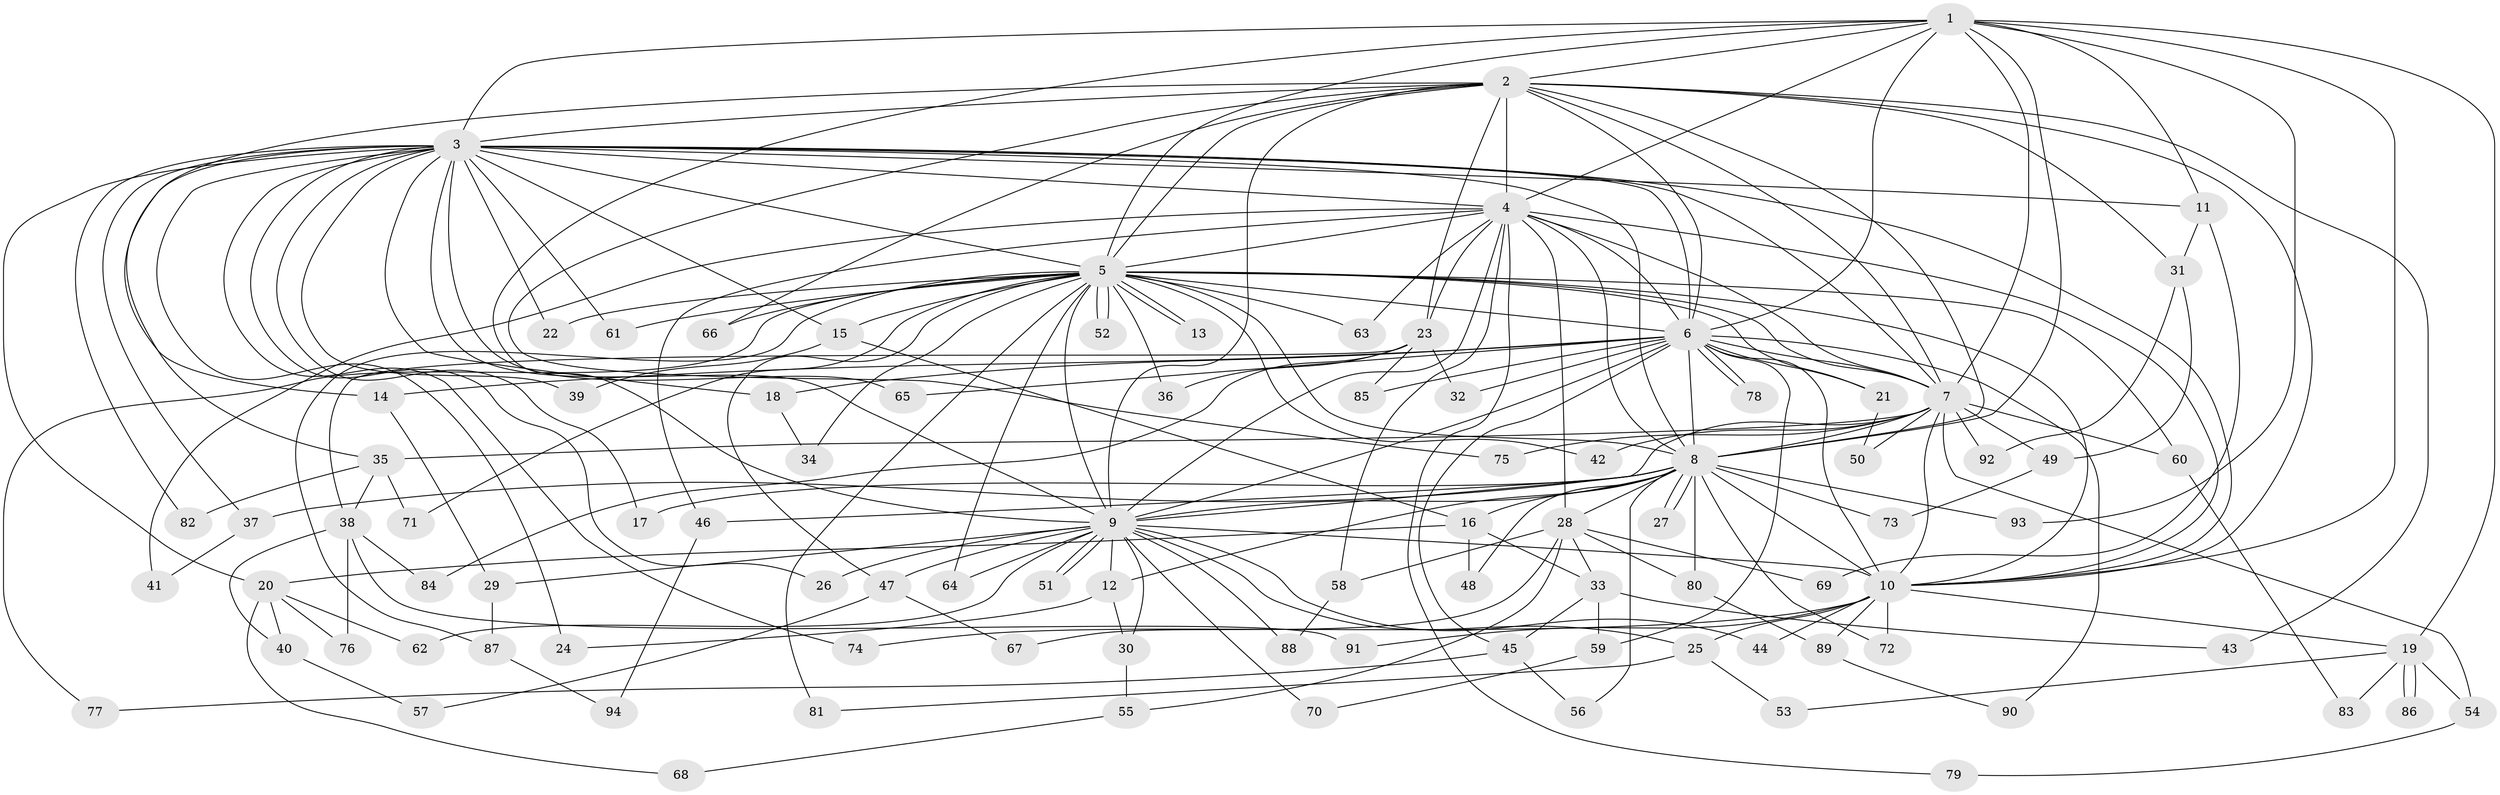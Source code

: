 // Generated by graph-tools (version 1.1) at 2025/14/03/09/25 04:14:11]
// undirected, 94 vertices, 213 edges
graph export_dot {
graph [start="1"]
  node [color=gray90,style=filled];
  1;
  2;
  3;
  4;
  5;
  6;
  7;
  8;
  9;
  10;
  11;
  12;
  13;
  14;
  15;
  16;
  17;
  18;
  19;
  20;
  21;
  22;
  23;
  24;
  25;
  26;
  27;
  28;
  29;
  30;
  31;
  32;
  33;
  34;
  35;
  36;
  37;
  38;
  39;
  40;
  41;
  42;
  43;
  44;
  45;
  46;
  47;
  48;
  49;
  50;
  51;
  52;
  53;
  54;
  55;
  56;
  57;
  58;
  59;
  60;
  61;
  62;
  63;
  64;
  65;
  66;
  67;
  68;
  69;
  70;
  71;
  72;
  73;
  74;
  75;
  76;
  77;
  78;
  79;
  80;
  81;
  82;
  83;
  84;
  85;
  86;
  87;
  88;
  89;
  90;
  91;
  92;
  93;
  94;
  1 -- 2;
  1 -- 3;
  1 -- 4;
  1 -- 5;
  1 -- 6;
  1 -- 7;
  1 -- 8;
  1 -- 9;
  1 -- 10;
  1 -- 11;
  1 -- 19;
  1 -- 93;
  2 -- 3;
  2 -- 4;
  2 -- 5;
  2 -- 6;
  2 -- 7;
  2 -- 8;
  2 -- 9;
  2 -- 10;
  2 -- 14;
  2 -- 23;
  2 -- 31;
  2 -- 43;
  2 -- 66;
  2 -- 75;
  3 -- 4;
  3 -- 5;
  3 -- 6;
  3 -- 7;
  3 -- 8;
  3 -- 9;
  3 -- 10;
  3 -- 11;
  3 -- 15;
  3 -- 17;
  3 -- 18;
  3 -- 20;
  3 -- 22;
  3 -- 24;
  3 -- 26;
  3 -- 35;
  3 -- 37;
  3 -- 39;
  3 -- 61;
  3 -- 65;
  3 -- 74;
  3 -- 82;
  4 -- 5;
  4 -- 6;
  4 -- 7;
  4 -- 8;
  4 -- 9;
  4 -- 10;
  4 -- 23;
  4 -- 28;
  4 -- 41;
  4 -- 46;
  4 -- 58;
  4 -- 63;
  4 -- 79;
  5 -- 6;
  5 -- 7;
  5 -- 8;
  5 -- 9;
  5 -- 10;
  5 -- 13;
  5 -- 13;
  5 -- 15;
  5 -- 21;
  5 -- 22;
  5 -- 34;
  5 -- 36;
  5 -- 42;
  5 -- 47;
  5 -- 52;
  5 -- 52;
  5 -- 60;
  5 -- 61;
  5 -- 63;
  5 -- 64;
  5 -- 66;
  5 -- 71;
  5 -- 77;
  5 -- 81;
  5 -- 87;
  6 -- 7;
  6 -- 8;
  6 -- 9;
  6 -- 10;
  6 -- 14;
  6 -- 18;
  6 -- 21;
  6 -- 32;
  6 -- 45;
  6 -- 59;
  6 -- 65;
  6 -- 78;
  6 -- 78;
  6 -- 85;
  6 -- 90;
  7 -- 8;
  7 -- 9;
  7 -- 10;
  7 -- 35;
  7 -- 42;
  7 -- 49;
  7 -- 50;
  7 -- 54;
  7 -- 60;
  7 -- 75;
  7 -- 92;
  8 -- 9;
  8 -- 10;
  8 -- 12;
  8 -- 16;
  8 -- 17;
  8 -- 27;
  8 -- 27;
  8 -- 28;
  8 -- 37;
  8 -- 46;
  8 -- 48;
  8 -- 56;
  8 -- 72;
  8 -- 73;
  8 -- 80;
  8 -- 93;
  9 -- 10;
  9 -- 12;
  9 -- 25;
  9 -- 26;
  9 -- 29;
  9 -- 30;
  9 -- 44;
  9 -- 47;
  9 -- 51;
  9 -- 51;
  9 -- 62;
  9 -- 64;
  9 -- 70;
  9 -- 88;
  10 -- 19;
  10 -- 25;
  10 -- 44;
  10 -- 72;
  10 -- 74;
  10 -- 89;
  10 -- 91;
  11 -- 31;
  11 -- 69;
  12 -- 24;
  12 -- 30;
  14 -- 29;
  15 -- 16;
  15 -- 39;
  16 -- 20;
  16 -- 33;
  16 -- 48;
  18 -- 34;
  19 -- 53;
  19 -- 54;
  19 -- 83;
  19 -- 86;
  19 -- 86;
  20 -- 40;
  20 -- 62;
  20 -- 68;
  20 -- 76;
  21 -- 50;
  23 -- 32;
  23 -- 36;
  23 -- 38;
  23 -- 84;
  23 -- 85;
  25 -- 53;
  25 -- 81;
  28 -- 33;
  28 -- 55;
  28 -- 58;
  28 -- 67;
  28 -- 69;
  28 -- 80;
  29 -- 87;
  30 -- 55;
  31 -- 49;
  31 -- 92;
  33 -- 43;
  33 -- 45;
  33 -- 59;
  35 -- 38;
  35 -- 71;
  35 -- 82;
  37 -- 41;
  38 -- 40;
  38 -- 76;
  38 -- 84;
  38 -- 91;
  40 -- 57;
  45 -- 56;
  45 -- 77;
  46 -- 94;
  47 -- 57;
  47 -- 67;
  49 -- 73;
  54 -- 79;
  55 -- 68;
  58 -- 88;
  59 -- 70;
  60 -- 83;
  80 -- 89;
  87 -- 94;
  89 -- 90;
}
